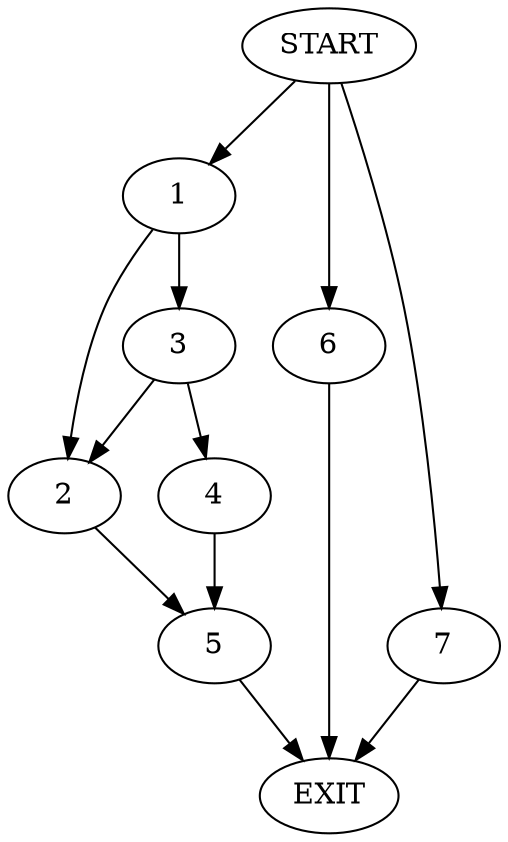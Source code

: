 digraph {
0 [label="START"]
8 [label="EXIT"]
0 -> 1
1 -> 2
1 -> 3
3 -> 2
3 -> 4
2 -> 5
0 -> 6
6 -> 8
4 -> 5
5 -> 8
0 -> 7
7 -> 8
}
